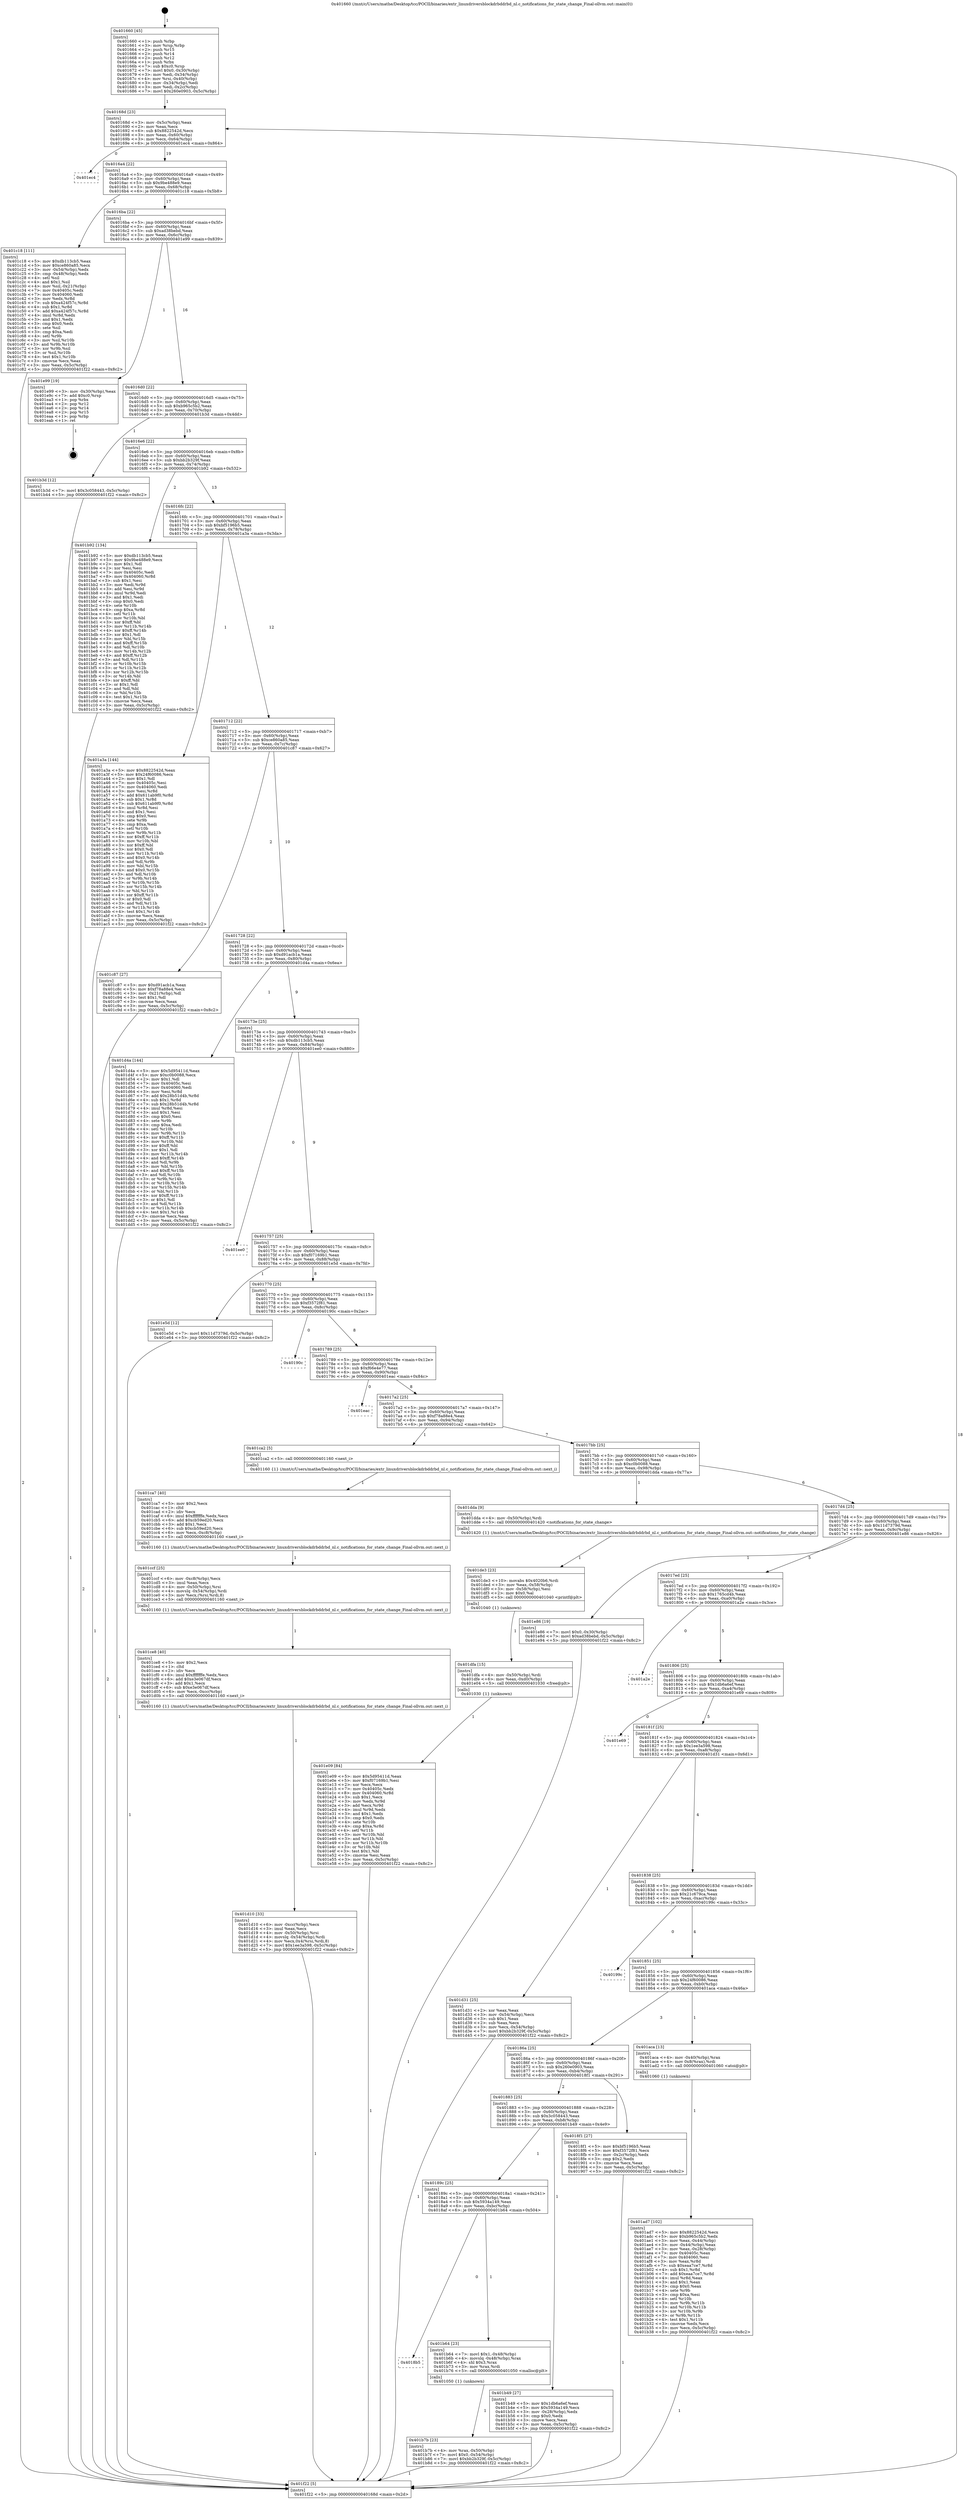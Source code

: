digraph "0x401660" {
  label = "0x401660 (/mnt/c/Users/mathe/Desktop/tcc/POCII/binaries/extr_linuxdriversblockdrbddrbd_nl.c_notifications_for_state_change_Final-ollvm.out::main(0))"
  labelloc = "t"
  node[shape=record]

  Entry [label="",width=0.3,height=0.3,shape=circle,fillcolor=black,style=filled]
  "0x40168d" [label="{
     0x40168d [23]\l
     | [instrs]\l
     &nbsp;&nbsp;0x40168d \<+3\>: mov -0x5c(%rbp),%eax\l
     &nbsp;&nbsp;0x401690 \<+2\>: mov %eax,%ecx\l
     &nbsp;&nbsp;0x401692 \<+6\>: sub $0x8822542d,%ecx\l
     &nbsp;&nbsp;0x401698 \<+3\>: mov %eax,-0x60(%rbp)\l
     &nbsp;&nbsp;0x40169b \<+3\>: mov %ecx,-0x64(%rbp)\l
     &nbsp;&nbsp;0x40169e \<+6\>: je 0000000000401ec4 \<main+0x864\>\l
  }"]
  "0x401ec4" [label="{
     0x401ec4\l
  }", style=dashed]
  "0x4016a4" [label="{
     0x4016a4 [22]\l
     | [instrs]\l
     &nbsp;&nbsp;0x4016a4 \<+5\>: jmp 00000000004016a9 \<main+0x49\>\l
     &nbsp;&nbsp;0x4016a9 \<+3\>: mov -0x60(%rbp),%eax\l
     &nbsp;&nbsp;0x4016ac \<+5\>: sub $0x9be488e9,%eax\l
     &nbsp;&nbsp;0x4016b1 \<+3\>: mov %eax,-0x68(%rbp)\l
     &nbsp;&nbsp;0x4016b4 \<+6\>: je 0000000000401c18 \<main+0x5b8\>\l
  }"]
  Exit [label="",width=0.3,height=0.3,shape=circle,fillcolor=black,style=filled,peripheries=2]
  "0x401c18" [label="{
     0x401c18 [111]\l
     | [instrs]\l
     &nbsp;&nbsp;0x401c18 \<+5\>: mov $0xdb113cb5,%eax\l
     &nbsp;&nbsp;0x401c1d \<+5\>: mov $0xce860a85,%ecx\l
     &nbsp;&nbsp;0x401c22 \<+3\>: mov -0x54(%rbp),%edx\l
     &nbsp;&nbsp;0x401c25 \<+3\>: cmp -0x48(%rbp),%edx\l
     &nbsp;&nbsp;0x401c28 \<+4\>: setl %sil\l
     &nbsp;&nbsp;0x401c2c \<+4\>: and $0x1,%sil\l
     &nbsp;&nbsp;0x401c30 \<+4\>: mov %sil,-0x21(%rbp)\l
     &nbsp;&nbsp;0x401c34 \<+7\>: mov 0x40405c,%edx\l
     &nbsp;&nbsp;0x401c3b \<+7\>: mov 0x404060,%edi\l
     &nbsp;&nbsp;0x401c42 \<+3\>: mov %edx,%r8d\l
     &nbsp;&nbsp;0x401c45 \<+7\>: sub $0xa424f57c,%r8d\l
     &nbsp;&nbsp;0x401c4c \<+4\>: sub $0x1,%r8d\l
     &nbsp;&nbsp;0x401c50 \<+7\>: add $0xa424f57c,%r8d\l
     &nbsp;&nbsp;0x401c57 \<+4\>: imul %r8d,%edx\l
     &nbsp;&nbsp;0x401c5b \<+3\>: and $0x1,%edx\l
     &nbsp;&nbsp;0x401c5e \<+3\>: cmp $0x0,%edx\l
     &nbsp;&nbsp;0x401c61 \<+4\>: sete %sil\l
     &nbsp;&nbsp;0x401c65 \<+3\>: cmp $0xa,%edi\l
     &nbsp;&nbsp;0x401c68 \<+4\>: setl %r9b\l
     &nbsp;&nbsp;0x401c6c \<+3\>: mov %sil,%r10b\l
     &nbsp;&nbsp;0x401c6f \<+3\>: and %r9b,%r10b\l
     &nbsp;&nbsp;0x401c72 \<+3\>: xor %r9b,%sil\l
     &nbsp;&nbsp;0x401c75 \<+3\>: or %sil,%r10b\l
     &nbsp;&nbsp;0x401c78 \<+4\>: test $0x1,%r10b\l
     &nbsp;&nbsp;0x401c7c \<+3\>: cmovne %ecx,%eax\l
     &nbsp;&nbsp;0x401c7f \<+3\>: mov %eax,-0x5c(%rbp)\l
     &nbsp;&nbsp;0x401c82 \<+5\>: jmp 0000000000401f22 \<main+0x8c2\>\l
  }"]
  "0x4016ba" [label="{
     0x4016ba [22]\l
     | [instrs]\l
     &nbsp;&nbsp;0x4016ba \<+5\>: jmp 00000000004016bf \<main+0x5f\>\l
     &nbsp;&nbsp;0x4016bf \<+3\>: mov -0x60(%rbp),%eax\l
     &nbsp;&nbsp;0x4016c2 \<+5\>: sub $0xad38bebd,%eax\l
     &nbsp;&nbsp;0x4016c7 \<+3\>: mov %eax,-0x6c(%rbp)\l
     &nbsp;&nbsp;0x4016ca \<+6\>: je 0000000000401e99 \<main+0x839\>\l
  }"]
  "0x401e09" [label="{
     0x401e09 [84]\l
     | [instrs]\l
     &nbsp;&nbsp;0x401e09 \<+5\>: mov $0x5d95411d,%eax\l
     &nbsp;&nbsp;0x401e0e \<+5\>: mov $0xf07169b1,%esi\l
     &nbsp;&nbsp;0x401e13 \<+2\>: xor %ecx,%ecx\l
     &nbsp;&nbsp;0x401e15 \<+7\>: mov 0x40405c,%edx\l
     &nbsp;&nbsp;0x401e1c \<+8\>: mov 0x404060,%r8d\l
     &nbsp;&nbsp;0x401e24 \<+3\>: sub $0x1,%ecx\l
     &nbsp;&nbsp;0x401e27 \<+3\>: mov %edx,%r9d\l
     &nbsp;&nbsp;0x401e2a \<+3\>: add %ecx,%r9d\l
     &nbsp;&nbsp;0x401e2d \<+4\>: imul %r9d,%edx\l
     &nbsp;&nbsp;0x401e31 \<+3\>: and $0x1,%edx\l
     &nbsp;&nbsp;0x401e34 \<+3\>: cmp $0x0,%edx\l
     &nbsp;&nbsp;0x401e37 \<+4\>: sete %r10b\l
     &nbsp;&nbsp;0x401e3b \<+4\>: cmp $0xa,%r8d\l
     &nbsp;&nbsp;0x401e3f \<+4\>: setl %r11b\l
     &nbsp;&nbsp;0x401e43 \<+3\>: mov %r10b,%bl\l
     &nbsp;&nbsp;0x401e46 \<+3\>: and %r11b,%bl\l
     &nbsp;&nbsp;0x401e49 \<+3\>: xor %r11b,%r10b\l
     &nbsp;&nbsp;0x401e4c \<+3\>: or %r10b,%bl\l
     &nbsp;&nbsp;0x401e4f \<+3\>: test $0x1,%bl\l
     &nbsp;&nbsp;0x401e52 \<+3\>: cmovne %esi,%eax\l
     &nbsp;&nbsp;0x401e55 \<+3\>: mov %eax,-0x5c(%rbp)\l
     &nbsp;&nbsp;0x401e58 \<+5\>: jmp 0000000000401f22 \<main+0x8c2\>\l
  }"]
  "0x401e99" [label="{
     0x401e99 [19]\l
     | [instrs]\l
     &nbsp;&nbsp;0x401e99 \<+3\>: mov -0x30(%rbp),%eax\l
     &nbsp;&nbsp;0x401e9c \<+7\>: add $0xc0,%rsp\l
     &nbsp;&nbsp;0x401ea3 \<+1\>: pop %rbx\l
     &nbsp;&nbsp;0x401ea4 \<+2\>: pop %r12\l
     &nbsp;&nbsp;0x401ea6 \<+2\>: pop %r14\l
     &nbsp;&nbsp;0x401ea8 \<+2\>: pop %r15\l
     &nbsp;&nbsp;0x401eaa \<+1\>: pop %rbp\l
     &nbsp;&nbsp;0x401eab \<+1\>: ret\l
  }"]
  "0x4016d0" [label="{
     0x4016d0 [22]\l
     | [instrs]\l
     &nbsp;&nbsp;0x4016d0 \<+5\>: jmp 00000000004016d5 \<main+0x75\>\l
     &nbsp;&nbsp;0x4016d5 \<+3\>: mov -0x60(%rbp),%eax\l
     &nbsp;&nbsp;0x4016d8 \<+5\>: sub $0xb965c5b2,%eax\l
     &nbsp;&nbsp;0x4016dd \<+3\>: mov %eax,-0x70(%rbp)\l
     &nbsp;&nbsp;0x4016e0 \<+6\>: je 0000000000401b3d \<main+0x4dd\>\l
  }"]
  "0x401dfa" [label="{
     0x401dfa [15]\l
     | [instrs]\l
     &nbsp;&nbsp;0x401dfa \<+4\>: mov -0x50(%rbp),%rdi\l
     &nbsp;&nbsp;0x401dfe \<+6\>: mov %eax,-0xd0(%rbp)\l
     &nbsp;&nbsp;0x401e04 \<+5\>: call 0000000000401030 \<free@plt\>\l
     | [calls]\l
     &nbsp;&nbsp;0x401030 \{1\} (unknown)\l
  }"]
  "0x401b3d" [label="{
     0x401b3d [12]\l
     | [instrs]\l
     &nbsp;&nbsp;0x401b3d \<+7\>: movl $0x3c058443,-0x5c(%rbp)\l
     &nbsp;&nbsp;0x401b44 \<+5\>: jmp 0000000000401f22 \<main+0x8c2\>\l
  }"]
  "0x4016e6" [label="{
     0x4016e6 [22]\l
     | [instrs]\l
     &nbsp;&nbsp;0x4016e6 \<+5\>: jmp 00000000004016eb \<main+0x8b\>\l
     &nbsp;&nbsp;0x4016eb \<+3\>: mov -0x60(%rbp),%eax\l
     &nbsp;&nbsp;0x4016ee \<+5\>: sub $0xbb2b329f,%eax\l
     &nbsp;&nbsp;0x4016f3 \<+3\>: mov %eax,-0x74(%rbp)\l
     &nbsp;&nbsp;0x4016f6 \<+6\>: je 0000000000401b92 \<main+0x532\>\l
  }"]
  "0x401de3" [label="{
     0x401de3 [23]\l
     | [instrs]\l
     &nbsp;&nbsp;0x401de3 \<+10\>: movabs $0x4020b6,%rdi\l
     &nbsp;&nbsp;0x401ded \<+3\>: mov %eax,-0x58(%rbp)\l
     &nbsp;&nbsp;0x401df0 \<+3\>: mov -0x58(%rbp),%esi\l
     &nbsp;&nbsp;0x401df3 \<+2\>: mov $0x0,%al\l
     &nbsp;&nbsp;0x401df5 \<+5\>: call 0000000000401040 \<printf@plt\>\l
     | [calls]\l
     &nbsp;&nbsp;0x401040 \{1\} (unknown)\l
  }"]
  "0x401b92" [label="{
     0x401b92 [134]\l
     | [instrs]\l
     &nbsp;&nbsp;0x401b92 \<+5\>: mov $0xdb113cb5,%eax\l
     &nbsp;&nbsp;0x401b97 \<+5\>: mov $0x9be488e9,%ecx\l
     &nbsp;&nbsp;0x401b9c \<+2\>: mov $0x1,%dl\l
     &nbsp;&nbsp;0x401b9e \<+2\>: xor %esi,%esi\l
     &nbsp;&nbsp;0x401ba0 \<+7\>: mov 0x40405c,%edi\l
     &nbsp;&nbsp;0x401ba7 \<+8\>: mov 0x404060,%r8d\l
     &nbsp;&nbsp;0x401baf \<+3\>: sub $0x1,%esi\l
     &nbsp;&nbsp;0x401bb2 \<+3\>: mov %edi,%r9d\l
     &nbsp;&nbsp;0x401bb5 \<+3\>: add %esi,%r9d\l
     &nbsp;&nbsp;0x401bb8 \<+4\>: imul %r9d,%edi\l
     &nbsp;&nbsp;0x401bbc \<+3\>: and $0x1,%edi\l
     &nbsp;&nbsp;0x401bbf \<+3\>: cmp $0x0,%edi\l
     &nbsp;&nbsp;0x401bc2 \<+4\>: sete %r10b\l
     &nbsp;&nbsp;0x401bc6 \<+4\>: cmp $0xa,%r8d\l
     &nbsp;&nbsp;0x401bca \<+4\>: setl %r11b\l
     &nbsp;&nbsp;0x401bce \<+3\>: mov %r10b,%bl\l
     &nbsp;&nbsp;0x401bd1 \<+3\>: xor $0xff,%bl\l
     &nbsp;&nbsp;0x401bd4 \<+3\>: mov %r11b,%r14b\l
     &nbsp;&nbsp;0x401bd7 \<+4\>: xor $0xff,%r14b\l
     &nbsp;&nbsp;0x401bdb \<+3\>: xor $0x1,%dl\l
     &nbsp;&nbsp;0x401bde \<+3\>: mov %bl,%r15b\l
     &nbsp;&nbsp;0x401be1 \<+4\>: and $0xff,%r15b\l
     &nbsp;&nbsp;0x401be5 \<+3\>: and %dl,%r10b\l
     &nbsp;&nbsp;0x401be8 \<+3\>: mov %r14b,%r12b\l
     &nbsp;&nbsp;0x401beb \<+4\>: and $0xff,%r12b\l
     &nbsp;&nbsp;0x401bef \<+3\>: and %dl,%r11b\l
     &nbsp;&nbsp;0x401bf2 \<+3\>: or %r10b,%r15b\l
     &nbsp;&nbsp;0x401bf5 \<+3\>: or %r11b,%r12b\l
     &nbsp;&nbsp;0x401bf8 \<+3\>: xor %r12b,%r15b\l
     &nbsp;&nbsp;0x401bfb \<+3\>: or %r14b,%bl\l
     &nbsp;&nbsp;0x401bfe \<+3\>: xor $0xff,%bl\l
     &nbsp;&nbsp;0x401c01 \<+3\>: or $0x1,%dl\l
     &nbsp;&nbsp;0x401c04 \<+2\>: and %dl,%bl\l
     &nbsp;&nbsp;0x401c06 \<+3\>: or %bl,%r15b\l
     &nbsp;&nbsp;0x401c09 \<+4\>: test $0x1,%r15b\l
     &nbsp;&nbsp;0x401c0d \<+3\>: cmovne %ecx,%eax\l
     &nbsp;&nbsp;0x401c10 \<+3\>: mov %eax,-0x5c(%rbp)\l
     &nbsp;&nbsp;0x401c13 \<+5\>: jmp 0000000000401f22 \<main+0x8c2\>\l
  }"]
  "0x4016fc" [label="{
     0x4016fc [22]\l
     | [instrs]\l
     &nbsp;&nbsp;0x4016fc \<+5\>: jmp 0000000000401701 \<main+0xa1\>\l
     &nbsp;&nbsp;0x401701 \<+3\>: mov -0x60(%rbp),%eax\l
     &nbsp;&nbsp;0x401704 \<+5\>: sub $0xbf5196b5,%eax\l
     &nbsp;&nbsp;0x401709 \<+3\>: mov %eax,-0x78(%rbp)\l
     &nbsp;&nbsp;0x40170c \<+6\>: je 0000000000401a3a \<main+0x3da\>\l
  }"]
  "0x401d10" [label="{
     0x401d10 [33]\l
     | [instrs]\l
     &nbsp;&nbsp;0x401d10 \<+6\>: mov -0xcc(%rbp),%ecx\l
     &nbsp;&nbsp;0x401d16 \<+3\>: imul %eax,%ecx\l
     &nbsp;&nbsp;0x401d19 \<+4\>: mov -0x50(%rbp),%rsi\l
     &nbsp;&nbsp;0x401d1d \<+4\>: movslq -0x54(%rbp),%rdi\l
     &nbsp;&nbsp;0x401d21 \<+4\>: mov %ecx,0x4(%rsi,%rdi,8)\l
     &nbsp;&nbsp;0x401d25 \<+7\>: movl $0x1ee3a598,-0x5c(%rbp)\l
     &nbsp;&nbsp;0x401d2c \<+5\>: jmp 0000000000401f22 \<main+0x8c2\>\l
  }"]
  "0x401a3a" [label="{
     0x401a3a [144]\l
     | [instrs]\l
     &nbsp;&nbsp;0x401a3a \<+5\>: mov $0x8822542d,%eax\l
     &nbsp;&nbsp;0x401a3f \<+5\>: mov $0x24f60086,%ecx\l
     &nbsp;&nbsp;0x401a44 \<+2\>: mov $0x1,%dl\l
     &nbsp;&nbsp;0x401a46 \<+7\>: mov 0x40405c,%esi\l
     &nbsp;&nbsp;0x401a4d \<+7\>: mov 0x404060,%edi\l
     &nbsp;&nbsp;0x401a54 \<+3\>: mov %esi,%r8d\l
     &nbsp;&nbsp;0x401a57 \<+7\>: add $0x611ab9f0,%r8d\l
     &nbsp;&nbsp;0x401a5e \<+4\>: sub $0x1,%r8d\l
     &nbsp;&nbsp;0x401a62 \<+7\>: sub $0x611ab9f0,%r8d\l
     &nbsp;&nbsp;0x401a69 \<+4\>: imul %r8d,%esi\l
     &nbsp;&nbsp;0x401a6d \<+3\>: and $0x1,%esi\l
     &nbsp;&nbsp;0x401a70 \<+3\>: cmp $0x0,%esi\l
     &nbsp;&nbsp;0x401a73 \<+4\>: sete %r9b\l
     &nbsp;&nbsp;0x401a77 \<+3\>: cmp $0xa,%edi\l
     &nbsp;&nbsp;0x401a7a \<+4\>: setl %r10b\l
     &nbsp;&nbsp;0x401a7e \<+3\>: mov %r9b,%r11b\l
     &nbsp;&nbsp;0x401a81 \<+4\>: xor $0xff,%r11b\l
     &nbsp;&nbsp;0x401a85 \<+3\>: mov %r10b,%bl\l
     &nbsp;&nbsp;0x401a88 \<+3\>: xor $0xff,%bl\l
     &nbsp;&nbsp;0x401a8b \<+3\>: xor $0x0,%dl\l
     &nbsp;&nbsp;0x401a8e \<+3\>: mov %r11b,%r14b\l
     &nbsp;&nbsp;0x401a91 \<+4\>: and $0x0,%r14b\l
     &nbsp;&nbsp;0x401a95 \<+3\>: and %dl,%r9b\l
     &nbsp;&nbsp;0x401a98 \<+3\>: mov %bl,%r15b\l
     &nbsp;&nbsp;0x401a9b \<+4\>: and $0x0,%r15b\l
     &nbsp;&nbsp;0x401a9f \<+3\>: and %dl,%r10b\l
     &nbsp;&nbsp;0x401aa2 \<+3\>: or %r9b,%r14b\l
     &nbsp;&nbsp;0x401aa5 \<+3\>: or %r10b,%r15b\l
     &nbsp;&nbsp;0x401aa8 \<+3\>: xor %r15b,%r14b\l
     &nbsp;&nbsp;0x401aab \<+3\>: or %bl,%r11b\l
     &nbsp;&nbsp;0x401aae \<+4\>: xor $0xff,%r11b\l
     &nbsp;&nbsp;0x401ab2 \<+3\>: or $0x0,%dl\l
     &nbsp;&nbsp;0x401ab5 \<+3\>: and %dl,%r11b\l
     &nbsp;&nbsp;0x401ab8 \<+3\>: or %r11b,%r14b\l
     &nbsp;&nbsp;0x401abb \<+4\>: test $0x1,%r14b\l
     &nbsp;&nbsp;0x401abf \<+3\>: cmovne %ecx,%eax\l
     &nbsp;&nbsp;0x401ac2 \<+3\>: mov %eax,-0x5c(%rbp)\l
     &nbsp;&nbsp;0x401ac5 \<+5\>: jmp 0000000000401f22 \<main+0x8c2\>\l
  }"]
  "0x401712" [label="{
     0x401712 [22]\l
     | [instrs]\l
     &nbsp;&nbsp;0x401712 \<+5\>: jmp 0000000000401717 \<main+0xb7\>\l
     &nbsp;&nbsp;0x401717 \<+3\>: mov -0x60(%rbp),%eax\l
     &nbsp;&nbsp;0x40171a \<+5\>: sub $0xce860a85,%eax\l
     &nbsp;&nbsp;0x40171f \<+3\>: mov %eax,-0x7c(%rbp)\l
     &nbsp;&nbsp;0x401722 \<+6\>: je 0000000000401c87 \<main+0x627\>\l
  }"]
  "0x401ce8" [label="{
     0x401ce8 [40]\l
     | [instrs]\l
     &nbsp;&nbsp;0x401ce8 \<+5\>: mov $0x2,%ecx\l
     &nbsp;&nbsp;0x401ced \<+1\>: cltd\l
     &nbsp;&nbsp;0x401cee \<+2\>: idiv %ecx\l
     &nbsp;&nbsp;0x401cf0 \<+6\>: imul $0xfffffffe,%edx,%ecx\l
     &nbsp;&nbsp;0x401cf6 \<+6\>: add $0xe3e067df,%ecx\l
     &nbsp;&nbsp;0x401cfc \<+3\>: add $0x1,%ecx\l
     &nbsp;&nbsp;0x401cff \<+6\>: sub $0xe3e067df,%ecx\l
     &nbsp;&nbsp;0x401d05 \<+6\>: mov %ecx,-0xcc(%rbp)\l
     &nbsp;&nbsp;0x401d0b \<+5\>: call 0000000000401160 \<next_i\>\l
     | [calls]\l
     &nbsp;&nbsp;0x401160 \{1\} (/mnt/c/Users/mathe/Desktop/tcc/POCII/binaries/extr_linuxdriversblockdrbddrbd_nl.c_notifications_for_state_change_Final-ollvm.out::next_i)\l
  }"]
  "0x401c87" [label="{
     0x401c87 [27]\l
     | [instrs]\l
     &nbsp;&nbsp;0x401c87 \<+5\>: mov $0xd91acb1a,%eax\l
     &nbsp;&nbsp;0x401c8c \<+5\>: mov $0xf78a88e4,%ecx\l
     &nbsp;&nbsp;0x401c91 \<+3\>: mov -0x21(%rbp),%dl\l
     &nbsp;&nbsp;0x401c94 \<+3\>: test $0x1,%dl\l
     &nbsp;&nbsp;0x401c97 \<+3\>: cmovne %ecx,%eax\l
     &nbsp;&nbsp;0x401c9a \<+3\>: mov %eax,-0x5c(%rbp)\l
     &nbsp;&nbsp;0x401c9d \<+5\>: jmp 0000000000401f22 \<main+0x8c2\>\l
  }"]
  "0x401728" [label="{
     0x401728 [22]\l
     | [instrs]\l
     &nbsp;&nbsp;0x401728 \<+5\>: jmp 000000000040172d \<main+0xcd\>\l
     &nbsp;&nbsp;0x40172d \<+3\>: mov -0x60(%rbp),%eax\l
     &nbsp;&nbsp;0x401730 \<+5\>: sub $0xd91acb1a,%eax\l
     &nbsp;&nbsp;0x401735 \<+3\>: mov %eax,-0x80(%rbp)\l
     &nbsp;&nbsp;0x401738 \<+6\>: je 0000000000401d4a \<main+0x6ea\>\l
  }"]
  "0x401ccf" [label="{
     0x401ccf [25]\l
     | [instrs]\l
     &nbsp;&nbsp;0x401ccf \<+6\>: mov -0xc8(%rbp),%ecx\l
     &nbsp;&nbsp;0x401cd5 \<+3\>: imul %eax,%ecx\l
     &nbsp;&nbsp;0x401cd8 \<+4\>: mov -0x50(%rbp),%rsi\l
     &nbsp;&nbsp;0x401cdc \<+4\>: movslq -0x54(%rbp),%rdi\l
     &nbsp;&nbsp;0x401ce0 \<+3\>: mov %ecx,(%rsi,%rdi,8)\l
     &nbsp;&nbsp;0x401ce3 \<+5\>: call 0000000000401160 \<next_i\>\l
     | [calls]\l
     &nbsp;&nbsp;0x401160 \{1\} (/mnt/c/Users/mathe/Desktop/tcc/POCII/binaries/extr_linuxdriversblockdrbddrbd_nl.c_notifications_for_state_change_Final-ollvm.out::next_i)\l
  }"]
  "0x401d4a" [label="{
     0x401d4a [144]\l
     | [instrs]\l
     &nbsp;&nbsp;0x401d4a \<+5\>: mov $0x5d95411d,%eax\l
     &nbsp;&nbsp;0x401d4f \<+5\>: mov $0xc0b0088,%ecx\l
     &nbsp;&nbsp;0x401d54 \<+2\>: mov $0x1,%dl\l
     &nbsp;&nbsp;0x401d56 \<+7\>: mov 0x40405c,%esi\l
     &nbsp;&nbsp;0x401d5d \<+7\>: mov 0x404060,%edi\l
     &nbsp;&nbsp;0x401d64 \<+3\>: mov %esi,%r8d\l
     &nbsp;&nbsp;0x401d67 \<+7\>: add $0x28b51d4b,%r8d\l
     &nbsp;&nbsp;0x401d6e \<+4\>: sub $0x1,%r8d\l
     &nbsp;&nbsp;0x401d72 \<+7\>: sub $0x28b51d4b,%r8d\l
     &nbsp;&nbsp;0x401d79 \<+4\>: imul %r8d,%esi\l
     &nbsp;&nbsp;0x401d7d \<+3\>: and $0x1,%esi\l
     &nbsp;&nbsp;0x401d80 \<+3\>: cmp $0x0,%esi\l
     &nbsp;&nbsp;0x401d83 \<+4\>: sete %r9b\l
     &nbsp;&nbsp;0x401d87 \<+3\>: cmp $0xa,%edi\l
     &nbsp;&nbsp;0x401d8a \<+4\>: setl %r10b\l
     &nbsp;&nbsp;0x401d8e \<+3\>: mov %r9b,%r11b\l
     &nbsp;&nbsp;0x401d91 \<+4\>: xor $0xff,%r11b\l
     &nbsp;&nbsp;0x401d95 \<+3\>: mov %r10b,%bl\l
     &nbsp;&nbsp;0x401d98 \<+3\>: xor $0xff,%bl\l
     &nbsp;&nbsp;0x401d9b \<+3\>: xor $0x1,%dl\l
     &nbsp;&nbsp;0x401d9e \<+3\>: mov %r11b,%r14b\l
     &nbsp;&nbsp;0x401da1 \<+4\>: and $0xff,%r14b\l
     &nbsp;&nbsp;0x401da5 \<+3\>: and %dl,%r9b\l
     &nbsp;&nbsp;0x401da8 \<+3\>: mov %bl,%r15b\l
     &nbsp;&nbsp;0x401dab \<+4\>: and $0xff,%r15b\l
     &nbsp;&nbsp;0x401daf \<+3\>: and %dl,%r10b\l
     &nbsp;&nbsp;0x401db2 \<+3\>: or %r9b,%r14b\l
     &nbsp;&nbsp;0x401db5 \<+3\>: or %r10b,%r15b\l
     &nbsp;&nbsp;0x401db8 \<+3\>: xor %r15b,%r14b\l
     &nbsp;&nbsp;0x401dbb \<+3\>: or %bl,%r11b\l
     &nbsp;&nbsp;0x401dbe \<+4\>: xor $0xff,%r11b\l
     &nbsp;&nbsp;0x401dc2 \<+3\>: or $0x1,%dl\l
     &nbsp;&nbsp;0x401dc5 \<+3\>: and %dl,%r11b\l
     &nbsp;&nbsp;0x401dc8 \<+3\>: or %r11b,%r14b\l
     &nbsp;&nbsp;0x401dcb \<+4\>: test $0x1,%r14b\l
     &nbsp;&nbsp;0x401dcf \<+3\>: cmovne %ecx,%eax\l
     &nbsp;&nbsp;0x401dd2 \<+3\>: mov %eax,-0x5c(%rbp)\l
     &nbsp;&nbsp;0x401dd5 \<+5\>: jmp 0000000000401f22 \<main+0x8c2\>\l
  }"]
  "0x40173e" [label="{
     0x40173e [25]\l
     | [instrs]\l
     &nbsp;&nbsp;0x40173e \<+5\>: jmp 0000000000401743 \<main+0xe3\>\l
     &nbsp;&nbsp;0x401743 \<+3\>: mov -0x60(%rbp),%eax\l
     &nbsp;&nbsp;0x401746 \<+5\>: sub $0xdb113cb5,%eax\l
     &nbsp;&nbsp;0x40174b \<+6\>: mov %eax,-0x84(%rbp)\l
     &nbsp;&nbsp;0x401751 \<+6\>: je 0000000000401ee0 \<main+0x880\>\l
  }"]
  "0x401ca7" [label="{
     0x401ca7 [40]\l
     | [instrs]\l
     &nbsp;&nbsp;0x401ca7 \<+5\>: mov $0x2,%ecx\l
     &nbsp;&nbsp;0x401cac \<+1\>: cltd\l
     &nbsp;&nbsp;0x401cad \<+2\>: idiv %ecx\l
     &nbsp;&nbsp;0x401caf \<+6\>: imul $0xfffffffe,%edx,%ecx\l
     &nbsp;&nbsp;0x401cb5 \<+6\>: add $0xcb59ed20,%ecx\l
     &nbsp;&nbsp;0x401cbb \<+3\>: add $0x1,%ecx\l
     &nbsp;&nbsp;0x401cbe \<+6\>: sub $0xcb59ed20,%ecx\l
     &nbsp;&nbsp;0x401cc4 \<+6\>: mov %ecx,-0xc8(%rbp)\l
     &nbsp;&nbsp;0x401cca \<+5\>: call 0000000000401160 \<next_i\>\l
     | [calls]\l
     &nbsp;&nbsp;0x401160 \{1\} (/mnt/c/Users/mathe/Desktop/tcc/POCII/binaries/extr_linuxdriversblockdrbddrbd_nl.c_notifications_for_state_change_Final-ollvm.out::next_i)\l
  }"]
  "0x401ee0" [label="{
     0x401ee0\l
  }", style=dashed]
  "0x401757" [label="{
     0x401757 [25]\l
     | [instrs]\l
     &nbsp;&nbsp;0x401757 \<+5\>: jmp 000000000040175c \<main+0xfc\>\l
     &nbsp;&nbsp;0x40175c \<+3\>: mov -0x60(%rbp),%eax\l
     &nbsp;&nbsp;0x40175f \<+5\>: sub $0xf07169b1,%eax\l
     &nbsp;&nbsp;0x401764 \<+6\>: mov %eax,-0x88(%rbp)\l
     &nbsp;&nbsp;0x40176a \<+6\>: je 0000000000401e5d \<main+0x7fd\>\l
  }"]
  "0x401b7b" [label="{
     0x401b7b [23]\l
     | [instrs]\l
     &nbsp;&nbsp;0x401b7b \<+4\>: mov %rax,-0x50(%rbp)\l
     &nbsp;&nbsp;0x401b7f \<+7\>: movl $0x0,-0x54(%rbp)\l
     &nbsp;&nbsp;0x401b86 \<+7\>: movl $0xbb2b329f,-0x5c(%rbp)\l
     &nbsp;&nbsp;0x401b8d \<+5\>: jmp 0000000000401f22 \<main+0x8c2\>\l
  }"]
  "0x401e5d" [label="{
     0x401e5d [12]\l
     | [instrs]\l
     &nbsp;&nbsp;0x401e5d \<+7\>: movl $0x11d7379d,-0x5c(%rbp)\l
     &nbsp;&nbsp;0x401e64 \<+5\>: jmp 0000000000401f22 \<main+0x8c2\>\l
  }"]
  "0x401770" [label="{
     0x401770 [25]\l
     | [instrs]\l
     &nbsp;&nbsp;0x401770 \<+5\>: jmp 0000000000401775 \<main+0x115\>\l
     &nbsp;&nbsp;0x401775 \<+3\>: mov -0x60(%rbp),%eax\l
     &nbsp;&nbsp;0x401778 \<+5\>: sub $0xf3572f81,%eax\l
     &nbsp;&nbsp;0x40177d \<+6\>: mov %eax,-0x8c(%rbp)\l
     &nbsp;&nbsp;0x401783 \<+6\>: je 000000000040190c \<main+0x2ac\>\l
  }"]
  "0x4018b5" [label="{
     0x4018b5\l
  }", style=dashed]
  "0x40190c" [label="{
     0x40190c\l
  }", style=dashed]
  "0x401789" [label="{
     0x401789 [25]\l
     | [instrs]\l
     &nbsp;&nbsp;0x401789 \<+5\>: jmp 000000000040178e \<main+0x12e\>\l
     &nbsp;&nbsp;0x40178e \<+3\>: mov -0x60(%rbp),%eax\l
     &nbsp;&nbsp;0x401791 \<+5\>: sub $0xf66e4e77,%eax\l
     &nbsp;&nbsp;0x401796 \<+6\>: mov %eax,-0x90(%rbp)\l
     &nbsp;&nbsp;0x40179c \<+6\>: je 0000000000401eac \<main+0x84c\>\l
  }"]
  "0x401b64" [label="{
     0x401b64 [23]\l
     | [instrs]\l
     &nbsp;&nbsp;0x401b64 \<+7\>: movl $0x1,-0x48(%rbp)\l
     &nbsp;&nbsp;0x401b6b \<+4\>: movslq -0x48(%rbp),%rax\l
     &nbsp;&nbsp;0x401b6f \<+4\>: shl $0x3,%rax\l
     &nbsp;&nbsp;0x401b73 \<+3\>: mov %rax,%rdi\l
     &nbsp;&nbsp;0x401b76 \<+5\>: call 0000000000401050 \<malloc@plt\>\l
     | [calls]\l
     &nbsp;&nbsp;0x401050 \{1\} (unknown)\l
  }"]
  "0x401eac" [label="{
     0x401eac\l
  }", style=dashed]
  "0x4017a2" [label="{
     0x4017a2 [25]\l
     | [instrs]\l
     &nbsp;&nbsp;0x4017a2 \<+5\>: jmp 00000000004017a7 \<main+0x147\>\l
     &nbsp;&nbsp;0x4017a7 \<+3\>: mov -0x60(%rbp),%eax\l
     &nbsp;&nbsp;0x4017aa \<+5\>: sub $0xf78a88e4,%eax\l
     &nbsp;&nbsp;0x4017af \<+6\>: mov %eax,-0x94(%rbp)\l
     &nbsp;&nbsp;0x4017b5 \<+6\>: je 0000000000401ca2 \<main+0x642\>\l
  }"]
  "0x40189c" [label="{
     0x40189c [25]\l
     | [instrs]\l
     &nbsp;&nbsp;0x40189c \<+5\>: jmp 00000000004018a1 \<main+0x241\>\l
     &nbsp;&nbsp;0x4018a1 \<+3\>: mov -0x60(%rbp),%eax\l
     &nbsp;&nbsp;0x4018a4 \<+5\>: sub $0x5934a149,%eax\l
     &nbsp;&nbsp;0x4018a9 \<+6\>: mov %eax,-0xbc(%rbp)\l
     &nbsp;&nbsp;0x4018af \<+6\>: je 0000000000401b64 \<main+0x504\>\l
  }"]
  "0x401ca2" [label="{
     0x401ca2 [5]\l
     | [instrs]\l
     &nbsp;&nbsp;0x401ca2 \<+5\>: call 0000000000401160 \<next_i\>\l
     | [calls]\l
     &nbsp;&nbsp;0x401160 \{1\} (/mnt/c/Users/mathe/Desktop/tcc/POCII/binaries/extr_linuxdriversblockdrbddrbd_nl.c_notifications_for_state_change_Final-ollvm.out::next_i)\l
  }"]
  "0x4017bb" [label="{
     0x4017bb [25]\l
     | [instrs]\l
     &nbsp;&nbsp;0x4017bb \<+5\>: jmp 00000000004017c0 \<main+0x160\>\l
     &nbsp;&nbsp;0x4017c0 \<+3\>: mov -0x60(%rbp),%eax\l
     &nbsp;&nbsp;0x4017c3 \<+5\>: sub $0xc0b0088,%eax\l
     &nbsp;&nbsp;0x4017c8 \<+6\>: mov %eax,-0x98(%rbp)\l
     &nbsp;&nbsp;0x4017ce \<+6\>: je 0000000000401dda \<main+0x77a\>\l
  }"]
  "0x401b49" [label="{
     0x401b49 [27]\l
     | [instrs]\l
     &nbsp;&nbsp;0x401b49 \<+5\>: mov $0x1db6a6ef,%eax\l
     &nbsp;&nbsp;0x401b4e \<+5\>: mov $0x5934a149,%ecx\l
     &nbsp;&nbsp;0x401b53 \<+3\>: mov -0x28(%rbp),%edx\l
     &nbsp;&nbsp;0x401b56 \<+3\>: cmp $0x0,%edx\l
     &nbsp;&nbsp;0x401b59 \<+3\>: cmove %ecx,%eax\l
     &nbsp;&nbsp;0x401b5c \<+3\>: mov %eax,-0x5c(%rbp)\l
     &nbsp;&nbsp;0x401b5f \<+5\>: jmp 0000000000401f22 \<main+0x8c2\>\l
  }"]
  "0x401dda" [label="{
     0x401dda [9]\l
     | [instrs]\l
     &nbsp;&nbsp;0x401dda \<+4\>: mov -0x50(%rbp),%rdi\l
     &nbsp;&nbsp;0x401dde \<+5\>: call 0000000000401420 \<notifications_for_state_change\>\l
     | [calls]\l
     &nbsp;&nbsp;0x401420 \{1\} (/mnt/c/Users/mathe/Desktop/tcc/POCII/binaries/extr_linuxdriversblockdrbddrbd_nl.c_notifications_for_state_change_Final-ollvm.out::notifications_for_state_change)\l
  }"]
  "0x4017d4" [label="{
     0x4017d4 [25]\l
     | [instrs]\l
     &nbsp;&nbsp;0x4017d4 \<+5\>: jmp 00000000004017d9 \<main+0x179\>\l
     &nbsp;&nbsp;0x4017d9 \<+3\>: mov -0x60(%rbp),%eax\l
     &nbsp;&nbsp;0x4017dc \<+5\>: sub $0x11d7379d,%eax\l
     &nbsp;&nbsp;0x4017e1 \<+6\>: mov %eax,-0x9c(%rbp)\l
     &nbsp;&nbsp;0x4017e7 \<+6\>: je 0000000000401e86 \<main+0x826\>\l
  }"]
  "0x401ad7" [label="{
     0x401ad7 [102]\l
     | [instrs]\l
     &nbsp;&nbsp;0x401ad7 \<+5\>: mov $0x8822542d,%ecx\l
     &nbsp;&nbsp;0x401adc \<+5\>: mov $0xb965c5b2,%edx\l
     &nbsp;&nbsp;0x401ae1 \<+3\>: mov %eax,-0x44(%rbp)\l
     &nbsp;&nbsp;0x401ae4 \<+3\>: mov -0x44(%rbp),%eax\l
     &nbsp;&nbsp;0x401ae7 \<+3\>: mov %eax,-0x28(%rbp)\l
     &nbsp;&nbsp;0x401aea \<+7\>: mov 0x40405c,%eax\l
     &nbsp;&nbsp;0x401af1 \<+7\>: mov 0x404060,%esi\l
     &nbsp;&nbsp;0x401af8 \<+3\>: mov %eax,%r8d\l
     &nbsp;&nbsp;0x401afb \<+7\>: sub $0xeaa7ce7,%r8d\l
     &nbsp;&nbsp;0x401b02 \<+4\>: sub $0x1,%r8d\l
     &nbsp;&nbsp;0x401b06 \<+7\>: add $0xeaa7ce7,%r8d\l
     &nbsp;&nbsp;0x401b0d \<+4\>: imul %r8d,%eax\l
     &nbsp;&nbsp;0x401b11 \<+3\>: and $0x1,%eax\l
     &nbsp;&nbsp;0x401b14 \<+3\>: cmp $0x0,%eax\l
     &nbsp;&nbsp;0x401b17 \<+4\>: sete %r9b\l
     &nbsp;&nbsp;0x401b1b \<+3\>: cmp $0xa,%esi\l
     &nbsp;&nbsp;0x401b1e \<+4\>: setl %r10b\l
     &nbsp;&nbsp;0x401b22 \<+3\>: mov %r9b,%r11b\l
     &nbsp;&nbsp;0x401b25 \<+3\>: and %r10b,%r11b\l
     &nbsp;&nbsp;0x401b28 \<+3\>: xor %r10b,%r9b\l
     &nbsp;&nbsp;0x401b2b \<+3\>: or %r9b,%r11b\l
     &nbsp;&nbsp;0x401b2e \<+4\>: test $0x1,%r11b\l
     &nbsp;&nbsp;0x401b32 \<+3\>: cmovne %edx,%ecx\l
     &nbsp;&nbsp;0x401b35 \<+3\>: mov %ecx,-0x5c(%rbp)\l
     &nbsp;&nbsp;0x401b38 \<+5\>: jmp 0000000000401f22 \<main+0x8c2\>\l
  }"]
  "0x401e86" [label="{
     0x401e86 [19]\l
     | [instrs]\l
     &nbsp;&nbsp;0x401e86 \<+7\>: movl $0x0,-0x30(%rbp)\l
     &nbsp;&nbsp;0x401e8d \<+7\>: movl $0xad38bebd,-0x5c(%rbp)\l
     &nbsp;&nbsp;0x401e94 \<+5\>: jmp 0000000000401f22 \<main+0x8c2\>\l
  }"]
  "0x4017ed" [label="{
     0x4017ed [25]\l
     | [instrs]\l
     &nbsp;&nbsp;0x4017ed \<+5\>: jmp 00000000004017f2 \<main+0x192\>\l
     &nbsp;&nbsp;0x4017f2 \<+3\>: mov -0x60(%rbp),%eax\l
     &nbsp;&nbsp;0x4017f5 \<+5\>: sub $0x1765cd4b,%eax\l
     &nbsp;&nbsp;0x4017fa \<+6\>: mov %eax,-0xa0(%rbp)\l
     &nbsp;&nbsp;0x401800 \<+6\>: je 0000000000401a2e \<main+0x3ce\>\l
  }"]
  "0x401660" [label="{
     0x401660 [45]\l
     | [instrs]\l
     &nbsp;&nbsp;0x401660 \<+1\>: push %rbp\l
     &nbsp;&nbsp;0x401661 \<+3\>: mov %rsp,%rbp\l
     &nbsp;&nbsp;0x401664 \<+2\>: push %r15\l
     &nbsp;&nbsp;0x401666 \<+2\>: push %r14\l
     &nbsp;&nbsp;0x401668 \<+2\>: push %r12\l
     &nbsp;&nbsp;0x40166a \<+1\>: push %rbx\l
     &nbsp;&nbsp;0x40166b \<+7\>: sub $0xc0,%rsp\l
     &nbsp;&nbsp;0x401672 \<+7\>: movl $0x0,-0x30(%rbp)\l
     &nbsp;&nbsp;0x401679 \<+3\>: mov %edi,-0x34(%rbp)\l
     &nbsp;&nbsp;0x40167c \<+4\>: mov %rsi,-0x40(%rbp)\l
     &nbsp;&nbsp;0x401680 \<+3\>: mov -0x34(%rbp),%edi\l
     &nbsp;&nbsp;0x401683 \<+3\>: mov %edi,-0x2c(%rbp)\l
     &nbsp;&nbsp;0x401686 \<+7\>: movl $0x260e0903,-0x5c(%rbp)\l
  }"]
  "0x401a2e" [label="{
     0x401a2e\l
  }", style=dashed]
  "0x401806" [label="{
     0x401806 [25]\l
     | [instrs]\l
     &nbsp;&nbsp;0x401806 \<+5\>: jmp 000000000040180b \<main+0x1ab\>\l
     &nbsp;&nbsp;0x40180b \<+3\>: mov -0x60(%rbp),%eax\l
     &nbsp;&nbsp;0x40180e \<+5\>: sub $0x1db6a6ef,%eax\l
     &nbsp;&nbsp;0x401813 \<+6\>: mov %eax,-0xa4(%rbp)\l
     &nbsp;&nbsp;0x401819 \<+6\>: je 0000000000401e69 \<main+0x809\>\l
  }"]
  "0x401f22" [label="{
     0x401f22 [5]\l
     | [instrs]\l
     &nbsp;&nbsp;0x401f22 \<+5\>: jmp 000000000040168d \<main+0x2d\>\l
  }"]
  "0x401e69" [label="{
     0x401e69\l
  }", style=dashed]
  "0x40181f" [label="{
     0x40181f [25]\l
     | [instrs]\l
     &nbsp;&nbsp;0x40181f \<+5\>: jmp 0000000000401824 \<main+0x1c4\>\l
     &nbsp;&nbsp;0x401824 \<+3\>: mov -0x60(%rbp),%eax\l
     &nbsp;&nbsp;0x401827 \<+5\>: sub $0x1ee3a598,%eax\l
     &nbsp;&nbsp;0x40182c \<+6\>: mov %eax,-0xa8(%rbp)\l
     &nbsp;&nbsp;0x401832 \<+6\>: je 0000000000401d31 \<main+0x6d1\>\l
  }"]
  "0x401883" [label="{
     0x401883 [25]\l
     | [instrs]\l
     &nbsp;&nbsp;0x401883 \<+5\>: jmp 0000000000401888 \<main+0x228\>\l
     &nbsp;&nbsp;0x401888 \<+3\>: mov -0x60(%rbp),%eax\l
     &nbsp;&nbsp;0x40188b \<+5\>: sub $0x3c058443,%eax\l
     &nbsp;&nbsp;0x401890 \<+6\>: mov %eax,-0xb8(%rbp)\l
     &nbsp;&nbsp;0x401896 \<+6\>: je 0000000000401b49 \<main+0x4e9\>\l
  }"]
  "0x401d31" [label="{
     0x401d31 [25]\l
     | [instrs]\l
     &nbsp;&nbsp;0x401d31 \<+2\>: xor %eax,%eax\l
     &nbsp;&nbsp;0x401d33 \<+3\>: mov -0x54(%rbp),%ecx\l
     &nbsp;&nbsp;0x401d36 \<+3\>: sub $0x1,%eax\l
     &nbsp;&nbsp;0x401d39 \<+2\>: sub %eax,%ecx\l
     &nbsp;&nbsp;0x401d3b \<+3\>: mov %ecx,-0x54(%rbp)\l
     &nbsp;&nbsp;0x401d3e \<+7\>: movl $0xbb2b329f,-0x5c(%rbp)\l
     &nbsp;&nbsp;0x401d45 \<+5\>: jmp 0000000000401f22 \<main+0x8c2\>\l
  }"]
  "0x401838" [label="{
     0x401838 [25]\l
     | [instrs]\l
     &nbsp;&nbsp;0x401838 \<+5\>: jmp 000000000040183d \<main+0x1dd\>\l
     &nbsp;&nbsp;0x40183d \<+3\>: mov -0x60(%rbp),%eax\l
     &nbsp;&nbsp;0x401840 \<+5\>: sub $0x21c679ca,%eax\l
     &nbsp;&nbsp;0x401845 \<+6\>: mov %eax,-0xac(%rbp)\l
     &nbsp;&nbsp;0x40184b \<+6\>: je 000000000040199c \<main+0x33c\>\l
  }"]
  "0x4018f1" [label="{
     0x4018f1 [27]\l
     | [instrs]\l
     &nbsp;&nbsp;0x4018f1 \<+5\>: mov $0xbf5196b5,%eax\l
     &nbsp;&nbsp;0x4018f6 \<+5\>: mov $0xf3572f81,%ecx\l
     &nbsp;&nbsp;0x4018fb \<+3\>: mov -0x2c(%rbp),%edx\l
     &nbsp;&nbsp;0x4018fe \<+3\>: cmp $0x2,%edx\l
     &nbsp;&nbsp;0x401901 \<+3\>: cmovne %ecx,%eax\l
     &nbsp;&nbsp;0x401904 \<+3\>: mov %eax,-0x5c(%rbp)\l
     &nbsp;&nbsp;0x401907 \<+5\>: jmp 0000000000401f22 \<main+0x8c2\>\l
  }"]
  "0x40199c" [label="{
     0x40199c\l
  }", style=dashed]
  "0x401851" [label="{
     0x401851 [25]\l
     | [instrs]\l
     &nbsp;&nbsp;0x401851 \<+5\>: jmp 0000000000401856 \<main+0x1f6\>\l
     &nbsp;&nbsp;0x401856 \<+3\>: mov -0x60(%rbp),%eax\l
     &nbsp;&nbsp;0x401859 \<+5\>: sub $0x24f60086,%eax\l
     &nbsp;&nbsp;0x40185e \<+6\>: mov %eax,-0xb0(%rbp)\l
     &nbsp;&nbsp;0x401864 \<+6\>: je 0000000000401aca \<main+0x46a\>\l
  }"]
  "0x40186a" [label="{
     0x40186a [25]\l
     | [instrs]\l
     &nbsp;&nbsp;0x40186a \<+5\>: jmp 000000000040186f \<main+0x20f\>\l
     &nbsp;&nbsp;0x40186f \<+3\>: mov -0x60(%rbp),%eax\l
     &nbsp;&nbsp;0x401872 \<+5\>: sub $0x260e0903,%eax\l
     &nbsp;&nbsp;0x401877 \<+6\>: mov %eax,-0xb4(%rbp)\l
     &nbsp;&nbsp;0x40187d \<+6\>: je 00000000004018f1 \<main+0x291\>\l
  }"]
  "0x401aca" [label="{
     0x401aca [13]\l
     | [instrs]\l
     &nbsp;&nbsp;0x401aca \<+4\>: mov -0x40(%rbp),%rax\l
     &nbsp;&nbsp;0x401ace \<+4\>: mov 0x8(%rax),%rdi\l
     &nbsp;&nbsp;0x401ad2 \<+5\>: call 0000000000401060 \<atoi@plt\>\l
     | [calls]\l
     &nbsp;&nbsp;0x401060 \{1\} (unknown)\l
  }"]
  Entry -> "0x401660" [label=" 1"]
  "0x40168d" -> "0x401ec4" [label=" 0"]
  "0x40168d" -> "0x4016a4" [label=" 19"]
  "0x401e99" -> Exit [label=" 1"]
  "0x4016a4" -> "0x401c18" [label=" 2"]
  "0x4016a4" -> "0x4016ba" [label=" 17"]
  "0x401e86" -> "0x401f22" [label=" 1"]
  "0x4016ba" -> "0x401e99" [label=" 1"]
  "0x4016ba" -> "0x4016d0" [label=" 16"]
  "0x401e5d" -> "0x401f22" [label=" 1"]
  "0x4016d0" -> "0x401b3d" [label=" 1"]
  "0x4016d0" -> "0x4016e6" [label=" 15"]
  "0x401e09" -> "0x401f22" [label=" 1"]
  "0x4016e6" -> "0x401b92" [label=" 2"]
  "0x4016e6" -> "0x4016fc" [label=" 13"]
  "0x401dfa" -> "0x401e09" [label=" 1"]
  "0x4016fc" -> "0x401a3a" [label=" 1"]
  "0x4016fc" -> "0x401712" [label=" 12"]
  "0x401de3" -> "0x401dfa" [label=" 1"]
  "0x401712" -> "0x401c87" [label=" 2"]
  "0x401712" -> "0x401728" [label=" 10"]
  "0x401dda" -> "0x401de3" [label=" 1"]
  "0x401728" -> "0x401d4a" [label=" 1"]
  "0x401728" -> "0x40173e" [label=" 9"]
  "0x401d4a" -> "0x401f22" [label=" 1"]
  "0x40173e" -> "0x401ee0" [label=" 0"]
  "0x40173e" -> "0x401757" [label=" 9"]
  "0x401d31" -> "0x401f22" [label=" 1"]
  "0x401757" -> "0x401e5d" [label=" 1"]
  "0x401757" -> "0x401770" [label=" 8"]
  "0x401d10" -> "0x401f22" [label=" 1"]
  "0x401770" -> "0x40190c" [label=" 0"]
  "0x401770" -> "0x401789" [label=" 8"]
  "0x401ce8" -> "0x401d10" [label=" 1"]
  "0x401789" -> "0x401eac" [label=" 0"]
  "0x401789" -> "0x4017a2" [label=" 8"]
  "0x401ccf" -> "0x401ce8" [label=" 1"]
  "0x4017a2" -> "0x401ca2" [label=" 1"]
  "0x4017a2" -> "0x4017bb" [label=" 7"]
  "0x401ca2" -> "0x401ca7" [label=" 1"]
  "0x4017bb" -> "0x401dda" [label=" 1"]
  "0x4017bb" -> "0x4017d4" [label=" 6"]
  "0x401c87" -> "0x401f22" [label=" 2"]
  "0x4017d4" -> "0x401e86" [label=" 1"]
  "0x4017d4" -> "0x4017ed" [label=" 5"]
  "0x401b92" -> "0x401f22" [label=" 2"]
  "0x4017ed" -> "0x401a2e" [label=" 0"]
  "0x4017ed" -> "0x401806" [label=" 5"]
  "0x401b7b" -> "0x401f22" [label=" 1"]
  "0x401806" -> "0x401e69" [label=" 0"]
  "0x401806" -> "0x40181f" [label=" 5"]
  "0x401b64" -> "0x401b7b" [label=" 1"]
  "0x40181f" -> "0x401d31" [label=" 1"]
  "0x40181f" -> "0x401838" [label=" 4"]
  "0x40189c" -> "0x4018b5" [label=" 0"]
  "0x401838" -> "0x40199c" [label=" 0"]
  "0x401838" -> "0x401851" [label=" 4"]
  "0x40189c" -> "0x401b64" [label=" 1"]
  "0x401851" -> "0x401aca" [label=" 1"]
  "0x401851" -> "0x40186a" [label=" 3"]
  "0x401ca7" -> "0x401ccf" [label=" 1"]
  "0x40186a" -> "0x4018f1" [label=" 1"]
  "0x40186a" -> "0x401883" [label=" 2"]
  "0x4018f1" -> "0x401f22" [label=" 1"]
  "0x401660" -> "0x40168d" [label=" 1"]
  "0x401f22" -> "0x40168d" [label=" 18"]
  "0x401a3a" -> "0x401f22" [label=" 1"]
  "0x401aca" -> "0x401ad7" [label=" 1"]
  "0x401ad7" -> "0x401f22" [label=" 1"]
  "0x401b3d" -> "0x401f22" [label=" 1"]
  "0x401c18" -> "0x401f22" [label=" 2"]
  "0x401883" -> "0x401b49" [label=" 1"]
  "0x401883" -> "0x40189c" [label=" 1"]
  "0x401b49" -> "0x401f22" [label=" 1"]
}
